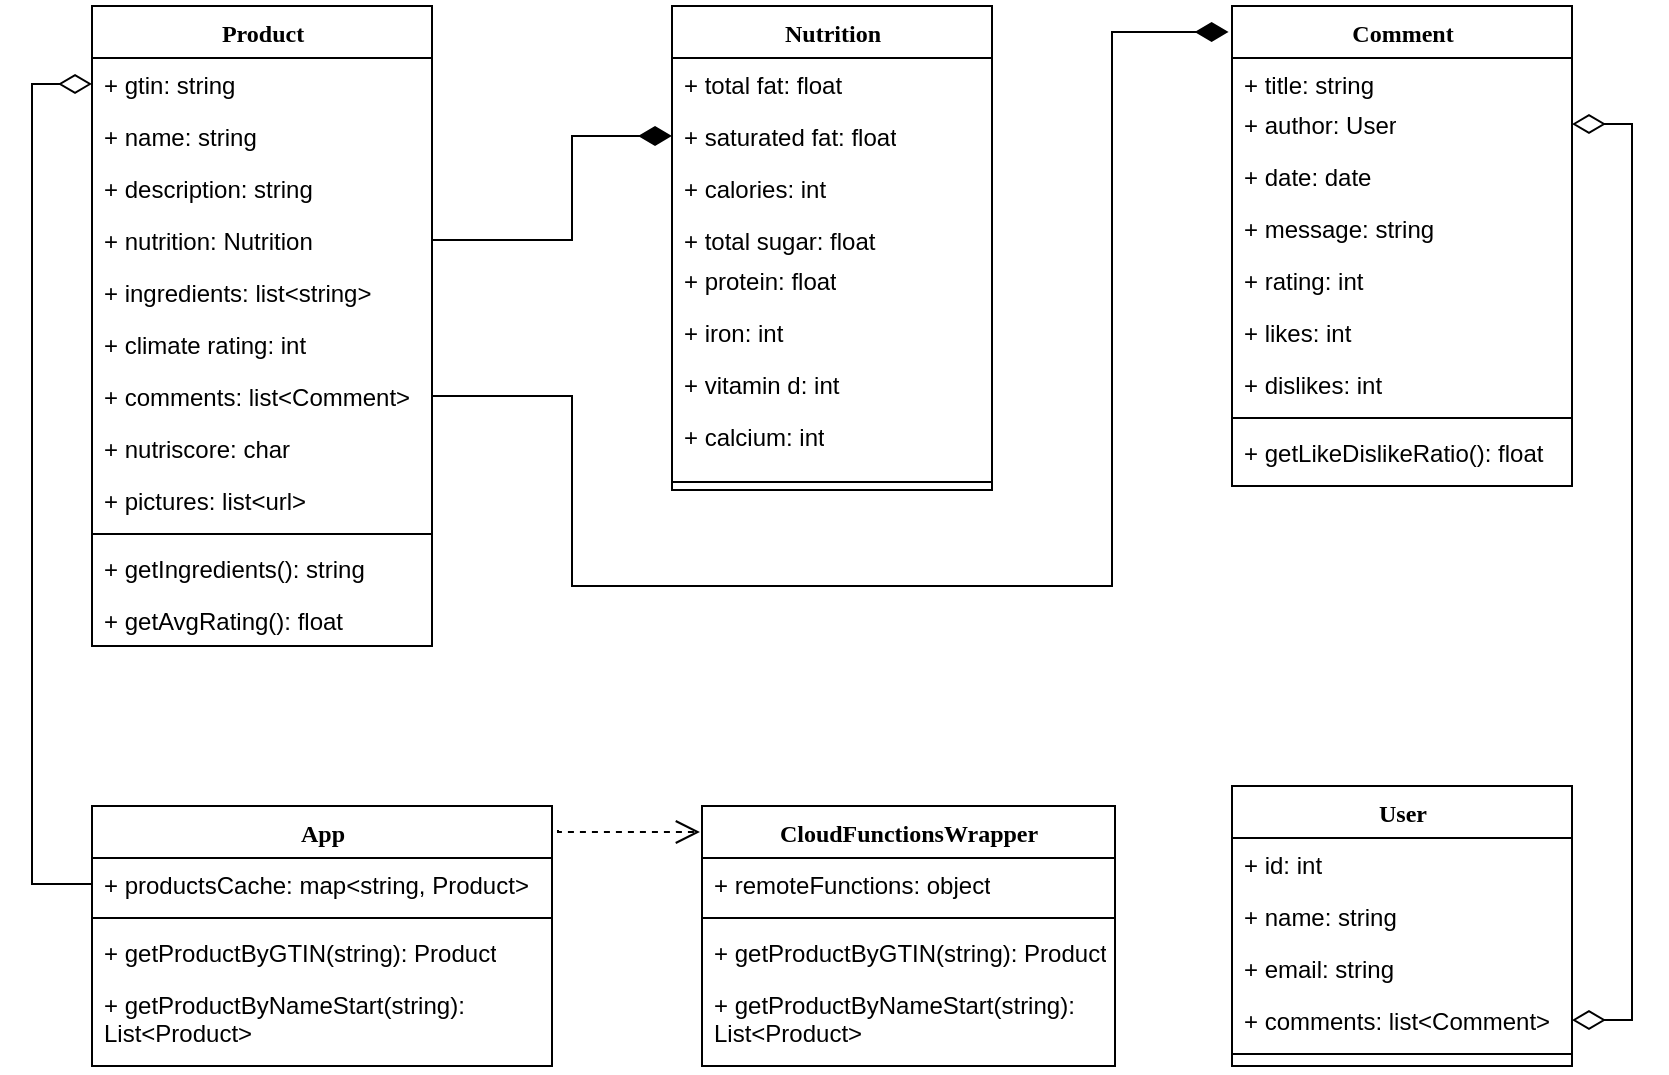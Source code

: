 <mxfile version="15.7.4" type="github"><diagram name="Page-1" id="9f46799a-70d6-7492-0946-bef42562c5a5"><mxGraphModel dx="1550" dy="888" grid="1" gridSize="10" guides="1" tooltips="1" connect="1" arrows="1" fold="1" page="1" pageScale="1" pageWidth="3300" pageHeight="2339" background="none" math="0" shadow="0"><root><mxCell id="0"/><mxCell id="1" parent="0"/><mxCell id="14" value="Product" style="swimlane;html=1;fontStyle=1;align=center;verticalAlign=top;childLayout=stackLayout;horizontal=1;startSize=26;horizontalStack=0;resizeParent=1;resizeLast=0;collapsible=1;marginBottom=0;swimlaneFillColor=none;rounded=0;shadow=0;comic=0;labelBackgroundColor=none;strokeWidth=1;fillColor=none;fontFamily=Verdana;fontSize=12;deletable=0;" parent="1" vertex="1"><mxGeometry x="120" y="130" width="170" height="320" as="geometry"><mxRectangle x="90" y="83" width="100" height="26" as="alternateBounds"/></mxGeometry></mxCell><mxCell id="19" value="+ gtin: string" style="text;html=1;strokeColor=none;fillColor=none;align=left;verticalAlign=top;spacingLeft=4;spacingRight=4;whiteSpace=wrap;overflow=hidden;rotatable=0;points=[[0,0.5],[1,0.5]];portConstraint=eastwest;deletable=0;" parent="14" vertex="1"><mxGeometry y="26" width="170" height="26" as="geometry"/></mxCell><mxCell id="15" value="+ name: string" style="text;html=1;strokeColor=none;fillColor=none;align=left;verticalAlign=top;spacingLeft=4;spacingRight=4;whiteSpace=wrap;overflow=hidden;rotatable=0;points=[[0,0.5],[1,0.5]];portConstraint=eastwest;deletable=0;" parent="14" vertex="1"><mxGeometry y="52" width="170" height="26" as="geometry"/></mxCell><mxCell id="58" value="+ description: string" style="text;html=1;strokeColor=none;fillColor=none;align=left;verticalAlign=top;spacingLeft=4;spacingRight=4;whiteSpace=wrap;overflow=hidden;rotatable=0;points=[[0,0.5],[1,0.5]];portConstraint=eastwest;deletable=0;" parent="14" vertex="1"><mxGeometry y="78" width="170" height="26" as="geometry"/></mxCell><mxCell id="17" value="+ nutrition: Nutrition" style="text;html=1;strokeColor=none;fillColor=none;align=left;verticalAlign=top;spacingLeft=4;spacingRight=4;whiteSpace=wrap;overflow=hidden;rotatable=0;points=[[0,0.5],[1,0.5]];portConstraint=eastwest;deletable=0;" parent="14" vertex="1"><mxGeometry y="104" width="170" height="26" as="geometry"/></mxCell><mxCell id="18" value="+ ingredients: list&amp;lt;string&amp;gt;" style="text;html=1;strokeColor=none;fillColor=none;align=left;verticalAlign=top;spacingLeft=4;spacingRight=4;whiteSpace=wrap;overflow=hidden;rotatable=0;points=[[0,0.5],[1,0.5]];portConstraint=eastwest;deletable=0;" parent="14" vertex="1"><mxGeometry y="130" width="170" height="26" as="geometry"/></mxCell><mxCell id="59" value="+ climate rating: int" style="text;html=1;strokeColor=none;fillColor=none;align=left;verticalAlign=top;spacingLeft=4;spacingRight=4;whiteSpace=wrap;overflow=hidden;rotatable=0;points=[[0,0.5],[1,0.5]];portConstraint=eastwest;deletable=0;" parent="14" vertex="1"><mxGeometry y="156" width="170" height="26" as="geometry"/></mxCell><mxCell id="16" value="+ comments: list&amp;lt;Comment&amp;gt;" style="text;html=1;strokeColor=none;fillColor=none;align=left;verticalAlign=top;spacingLeft=4;spacingRight=4;whiteSpace=wrap;overflow=hidden;rotatable=0;points=[[0,0.5],[1,0.5]];portConstraint=eastwest;deletable=0;" parent="14" vertex="1"><mxGeometry y="182" width="170" height="26" as="geometry"/></mxCell><mxCell id="83" value="+ nutriscore: char" style="text;html=1;strokeColor=none;fillColor=none;align=left;verticalAlign=top;spacingLeft=4;spacingRight=4;whiteSpace=wrap;overflow=hidden;rotatable=0;points=[[0,0.5],[1,0.5]];portConstraint=eastwest;deletable=0;" parent="14" vertex="1"><mxGeometry y="208" width="170" height="26" as="geometry"/></mxCell><mxCell id="108" value="+ pictures: list&amp;lt;url&amp;gt;" style="text;html=1;strokeColor=none;fillColor=none;align=left;verticalAlign=top;spacingLeft=4;spacingRight=4;whiteSpace=wrap;overflow=hidden;rotatable=0;points=[[0,0.5],[1,0.5]];portConstraint=eastwest;deletable=0;" parent="14" vertex="1"><mxGeometry y="234" width="170" height="26" as="geometry"/></mxCell><mxCell id="20" value="" style="line;html=1;strokeWidth=1;fillColor=none;align=left;verticalAlign=middle;spacingTop=-1;spacingLeft=3;spacingRight=3;rotatable=0;labelPosition=right;points=[];portConstraint=eastwest;deletable=0;" parent="14" vertex="1"><mxGeometry y="260" width="170" height="8" as="geometry"/></mxCell><mxCell id="21" value="+ getIngredients(): string" style="text;html=1;strokeColor=none;fillColor=none;align=left;verticalAlign=top;spacingLeft=4;spacingRight=4;whiteSpace=wrap;overflow=hidden;rotatable=0;points=[[0,0.5],[1,0.5]];portConstraint=eastwest;deletable=0;" parent="14" vertex="1"><mxGeometry y="268" width="170" height="26" as="geometry"/></mxCell><mxCell id="106" value="+ getAvgRating(): float" style="text;html=1;strokeColor=none;fillColor=none;align=left;verticalAlign=top;spacingLeft=4;spacingRight=4;whiteSpace=wrap;overflow=hidden;rotatable=0;points=[[0,0.5],[1,0.5]];portConstraint=eastwest;deletable=0;" parent="14" vertex="1"><mxGeometry y="294" width="170" height="26" as="geometry"/></mxCell><mxCell id="35" value="Nutrition" style="swimlane;html=1;fontStyle=1;align=center;verticalAlign=top;childLayout=stackLayout;horizontal=1;startSize=26;horizontalStack=0;resizeParent=1;resizeLast=0;collapsible=1;marginBottom=0;swimlaneFillColor=none;rounded=0;shadow=0;comic=0;labelBackgroundColor=none;strokeWidth=1;fillColor=none;fontFamily=Verdana;fontSize=12;deletable=0;" parent="1" vertex="1"><mxGeometry x="410" y="130" width="160" height="242" as="geometry"><mxRectangle x="90" y="83" width="100" height="26" as="alternateBounds"/></mxGeometry></mxCell><mxCell id="37" value="+ total fat: float" style="text;html=1;strokeColor=none;fillColor=none;align=left;verticalAlign=top;spacingLeft=4;spacingRight=4;whiteSpace=wrap;overflow=hidden;rotatable=0;points=[[0,0.5],[1,0.5]];portConstraint=eastwest;deletable=0;" parent="35" vertex="1"><mxGeometry y="26" width="160" height="26" as="geometry"/></mxCell><mxCell id="38" value="+ saturated fat: float" style="text;html=1;strokeColor=none;fillColor=none;align=left;verticalAlign=top;spacingLeft=4;spacingRight=4;whiteSpace=wrap;overflow=hidden;rotatable=0;points=[[0,0.5],[1,0.5]];portConstraint=eastwest;deletable=0;" parent="35" vertex="1"><mxGeometry y="52" width="160" height="26" as="geometry"/></mxCell><mxCell id="39" value="+ calories: int" style="text;html=1;strokeColor=none;fillColor=none;align=left;verticalAlign=top;spacingLeft=4;spacingRight=4;whiteSpace=wrap;overflow=hidden;rotatable=0;points=[[0,0.5],[1,0.5]];portConstraint=eastwest;deletable=0;" parent="35" vertex="1"><mxGeometry y="78" width="160" height="26" as="geometry"/></mxCell><mxCell id="40" value="+ total sugar: float" style="text;html=1;strokeColor=none;fillColor=none;align=left;verticalAlign=top;spacingLeft=4;spacingRight=4;whiteSpace=wrap;overflow=hidden;rotatable=0;points=[[0,0.5],[1,0.5]];portConstraint=eastwest;deletable=0;" parent="35" vertex="1"><mxGeometry y="104" width="160" height="20" as="geometry"/></mxCell><mxCell id="54" value="+ protein: float" style="text;html=1;strokeColor=none;fillColor=none;align=left;verticalAlign=top;spacingLeft=4;spacingRight=4;whiteSpace=wrap;overflow=hidden;rotatable=0;points=[[0,0.5],[1,0.5]];portConstraint=eastwest;deletable=0;" parent="35" vertex="1"><mxGeometry y="124" width="160" height="26" as="geometry"/></mxCell><mxCell id="56" value="+ iron: int" style="text;html=1;strokeColor=none;fillColor=none;align=left;verticalAlign=top;spacingLeft=4;spacingRight=4;whiteSpace=wrap;overflow=hidden;rotatable=0;points=[[0,0.5],[1,0.5]];portConstraint=eastwest;deletable=0;" parent="35" vertex="1"><mxGeometry y="150" width="160" height="26" as="geometry"/></mxCell><mxCell id="53" value="+ vitamin d: int" style="text;html=1;strokeColor=none;fillColor=none;align=left;verticalAlign=top;spacingLeft=4;spacingRight=4;whiteSpace=wrap;overflow=hidden;rotatable=0;points=[[0,0.5],[1,0.5]];portConstraint=eastwest;deletable=0;" parent="35" vertex="1"><mxGeometry y="176" width="160" height="26" as="geometry"/></mxCell><mxCell id="42" value="+ calcium: int" style="text;html=1;strokeColor=none;fillColor=none;align=left;verticalAlign=top;spacingLeft=4;spacingRight=4;whiteSpace=wrap;overflow=hidden;rotatable=0;points=[[0,0.5],[1,0.5]];portConstraint=eastwest;deletable=0;" parent="35" vertex="1"><mxGeometry y="202" width="160" height="32" as="geometry"/></mxCell><mxCell id="41" value="" style="line;html=1;strokeWidth=1;fillColor=none;align=left;verticalAlign=middle;spacingTop=-1;spacingLeft=3;spacingRight=3;rotatable=0;labelPosition=right;points=[];portConstraint=eastwest;deletable=0;" parent="35" vertex="1"><mxGeometry y="234" width="160" height="8" as="geometry"/></mxCell><mxCell id="98" style="edgeStyle=orthogonalEdgeStyle;rounded=0;orthogonalLoop=1;jettySize=auto;html=1;exitX=1.013;exitY=0.092;exitDx=0;exitDy=0;entryX=-0.005;entryY=0.1;entryDx=0;entryDy=0;dashed=1;endArrow=open;endFill=0;deletable=0;endSize=10;exitPerimeter=0;entryPerimeter=0;" parent="1" source="44" target="89" edge="1"><mxGeometry relative="1" as="geometry"><Array as="points"><mxPoint x="353" y="543"/></Array></mxGeometry></mxCell><mxCell id="44" value="App" style="swimlane;html=1;fontStyle=1;align=center;verticalAlign=top;childLayout=stackLayout;horizontal=1;startSize=26;horizontalStack=0;resizeParent=1;resizeLast=0;collapsible=1;marginBottom=0;swimlaneFillColor=none;rounded=0;shadow=0;comic=0;labelBackgroundColor=none;strokeWidth=1;fillColor=none;fontFamily=Verdana;fontSize=12;deletable=0;" parent="1" vertex="1"><mxGeometry x="120" y="530" width="230" height="130" as="geometry"><mxRectangle x="90" y="83" width="100" height="26" as="alternateBounds"/></mxGeometry></mxCell><mxCell id="45" value="+ productsCache: map&amp;lt;string, Product&amp;gt;" style="text;html=1;strokeColor=none;fillColor=none;align=left;verticalAlign=top;spacingLeft=4;spacingRight=4;whiteSpace=wrap;overflow=hidden;rotatable=0;points=[[0,0.5],[1,0.5]];portConstraint=eastwest;deletable=0;" parent="44" vertex="1"><mxGeometry y="26" width="230" height="26" as="geometry"/></mxCell><mxCell id="50" value="" style="line;html=1;strokeWidth=1;fillColor=none;align=left;verticalAlign=middle;spacingTop=-1;spacingLeft=3;spacingRight=3;rotatable=0;labelPosition=right;points=[];portConstraint=eastwest;deletable=0;" parent="44" vertex="1"><mxGeometry y="52" width="230" height="8" as="geometry"/></mxCell><mxCell id="51" value="+ getProductByGTIN(string): Product" style="text;html=1;strokeColor=none;fillColor=none;align=left;verticalAlign=top;spacingLeft=4;spacingRight=4;whiteSpace=wrap;overflow=hidden;rotatable=0;points=[[0,0.5],[1,0.5]];portConstraint=eastwest;deletable=0;" parent="44" vertex="1"><mxGeometry y="60" width="230" height="26" as="geometry"/></mxCell><mxCell id="105" value="+ getProductByNameStart(string): List&amp;lt;Product&amp;gt;" style="text;html=1;strokeColor=none;fillColor=none;align=left;verticalAlign=top;spacingLeft=4;spacingRight=4;whiteSpace=wrap;overflow=hidden;rotatable=0;points=[[0,0.5],[1,0.5]];portConstraint=eastwest;deletable=0;" parent="44" vertex="1"><mxGeometry y="86" width="230" height="44" as="geometry"/></mxCell><mxCell id="71" value="Comment" style="swimlane;html=1;fontStyle=1;align=center;verticalAlign=top;childLayout=stackLayout;horizontal=1;startSize=26;horizontalStack=0;resizeParent=1;resizeLast=0;collapsible=1;marginBottom=0;swimlaneFillColor=none;rounded=0;shadow=0;comic=0;labelBackgroundColor=none;strokeWidth=1;fillColor=none;fontFamily=Verdana;fontSize=12;deletable=0;" parent="1" vertex="1"><mxGeometry x="690" y="130" width="170" height="240" as="geometry"><mxRectangle x="90" y="83" width="100" height="26" as="alternateBounds"/></mxGeometry></mxCell><mxCell id="128" value="+ title: string" style="text;html=1;strokeColor=none;fillColor=none;align=left;verticalAlign=top;spacingLeft=4;spacingRight=4;whiteSpace=wrap;overflow=hidden;rotatable=0;points=[[0,0.5],[1,0.5]];portConstraint=eastwest;deletable=0;" parent="71" vertex="1"><mxGeometry y="26" width="170" height="20" as="geometry"/></mxCell><mxCell id="72" value="+ author: User" style="text;html=1;strokeColor=none;fillColor=none;align=left;verticalAlign=top;spacingLeft=4;spacingRight=4;whiteSpace=wrap;overflow=hidden;rotatable=0;points=[[0,0.5],[1,0.5]];portConstraint=eastwest;deletable=0;" parent="71" vertex="1"><mxGeometry y="46" width="170" height="26" as="geometry"/></mxCell><mxCell id="129" value="+ date: date" style="text;html=1;strokeColor=none;fillColor=none;align=left;verticalAlign=top;spacingLeft=4;spacingRight=4;whiteSpace=wrap;overflow=hidden;rotatable=0;points=[[0,0.5],[1,0.5]];portConstraint=eastwest;deletable=0;" parent="71" vertex="1"><mxGeometry y="72" width="170" height="26" as="geometry"/></mxCell><mxCell id="74" value="+ message: string" style="text;html=1;strokeColor=none;fillColor=none;align=left;verticalAlign=top;spacingLeft=4;spacingRight=4;whiteSpace=wrap;overflow=hidden;rotatable=0;points=[[0,0.5],[1,0.5]];portConstraint=eastwest;deletable=0;" parent="71" vertex="1"><mxGeometry y="98" width="170" height="26" as="geometry"/></mxCell><mxCell id="75" value="+ rating: int" style="text;html=1;strokeColor=none;fillColor=none;align=left;verticalAlign=top;spacingLeft=4;spacingRight=4;whiteSpace=wrap;overflow=hidden;rotatable=0;points=[[0,0.5],[1,0.5]];portConstraint=eastwest;deletable=0;" parent="71" vertex="1"><mxGeometry y="124" width="170" height="26" as="geometry"/></mxCell><mxCell id="76" value="+ likes: int" style="text;html=1;strokeColor=none;fillColor=none;align=left;verticalAlign=top;spacingLeft=4;spacingRight=4;whiteSpace=wrap;overflow=hidden;rotatable=0;points=[[0,0.5],[1,0.5]];portConstraint=eastwest;deletable=0;" parent="71" vertex="1"><mxGeometry y="150" width="170" height="26" as="geometry"/></mxCell><mxCell id="77" value="+ dislikes: int" style="text;html=1;strokeColor=none;fillColor=none;align=left;verticalAlign=top;spacingLeft=4;spacingRight=4;whiteSpace=wrap;overflow=hidden;rotatable=0;points=[[0,0.5],[1,0.5]];portConstraint=eastwest;deletable=0;" parent="71" vertex="1"><mxGeometry y="176" width="170" height="26" as="geometry"/></mxCell><mxCell id="80" value="" style="line;html=1;strokeWidth=1;fillColor=none;align=left;verticalAlign=middle;spacingTop=-1;spacingLeft=3;spacingRight=3;rotatable=0;labelPosition=right;points=[];portConstraint=eastwest;deletable=0;" parent="71" vertex="1"><mxGeometry y="202" width="170" height="8" as="geometry"/></mxCell><mxCell id="107" value="+ getLikeDislikeRatio(): float" style="text;html=1;strokeColor=none;fillColor=none;align=left;verticalAlign=top;spacingLeft=4;spacingRight=4;whiteSpace=wrap;overflow=hidden;rotatable=0;points=[[0,0.5],[1,0.5]];portConstraint=eastwest;deletable=0;" parent="71" vertex="1"><mxGeometry y="210" width="170" height="26" as="geometry"/></mxCell><mxCell id="89" value="CloudFunctionsWrapper" style="swimlane;html=1;fontStyle=1;align=center;verticalAlign=top;childLayout=stackLayout;horizontal=1;startSize=26;horizontalStack=0;resizeParent=1;resizeLast=0;collapsible=1;marginBottom=0;swimlaneFillColor=none;rounded=0;shadow=0;comic=0;labelBackgroundColor=none;strokeWidth=1;fillColor=none;fontFamily=Verdana;fontSize=12;deletable=0;" parent="1" vertex="1"><mxGeometry x="425" y="530" width="206.5" height="130" as="geometry"><mxRectangle x="90" y="83" width="100" height="26" as="alternateBounds"/></mxGeometry></mxCell><mxCell id="90" value="+ remoteFunctions: object" style="text;html=1;strokeColor=none;fillColor=none;align=left;verticalAlign=top;spacingLeft=4;spacingRight=4;whiteSpace=wrap;overflow=hidden;rotatable=0;points=[[0,0.5],[1,0.5]];portConstraint=eastwest;deletable=0;" parent="89" vertex="1"><mxGeometry y="26" width="206.5" height="26" as="geometry"/></mxCell><mxCell id="91" value="" style="line;html=1;strokeWidth=1;fillColor=none;align=left;verticalAlign=middle;spacingTop=-1;spacingLeft=3;spacingRight=3;rotatable=0;labelPosition=right;points=[];portConstraint=eastwest;deletable=0;" parent="89" vertex="1"><mxGeometry y="52" width="206.5" height="8" as="geometry"/></mxCell><mxCell id="92" value="+ getProductByGTIN(string): Product" style="text;html=1;strokeColor=none;fillColor=none;align=left;verticalAlign=top;spacingLeft=4;spacingRight=4;whiteSpace=wrap;overflow=hidden;rotatable=0;points=[[0,0.5],[1,0.5]];portConstraint=eastwest;deletable=0;" parent="89" vertex="1"><mxGeometry y="60" width="206.5" height="26" as="geometry"/></mxCell><mxCell id="104" value="+ getProductByNameStart(string): List&amp;lt;Product&amp;gt;" style="text;html=1;strokeColor=none;fillColor=none;align=left;verticalAlign=top;spacingLeft=4;spacingRight=4;whiteSpace=wrap;overflow=hidden;rotatable=0;points=[[0,0.5],[1,0.5]];portConstraint=eastwest;deletable=0;" parent="89" vertex="1"><mxGeometry y="86" width="206.5" height="44" as="geometry"/></mxCell><mxCell id="96" style="edgeStyle=orthogonalEdgeStyle;rounded=0;orthogonalLoop=1;jettySize=auto;html=1;exitX=0;exitY=0.5;exitDx=0;exitDy=0;entryX=0;entryY=0.5;entryDx=0;entryDy=0;endArrow=diamondThin;endFill=0;strokeWidth=1;endSize=14;deletable=0;" parent="1" source="45" target="19" edge="1"><mxGeometry relative="1" as="geometry"/></mxCell><mxCell id="109" value="User" style="swimlane;html=1;fontStyle=1;align=center;verticalAlign=top;childLayout=stackLayout;horizontal=1;startSize=26;horizontalStack=0;resizeParent=1;resizeLast=0;collapsible=1;marginBottom=0;swimlaneFillColor=none;rounded=0;shadow=0;comic=0;labelBackgroundColor=none;strokeWidth=1;fillColor=none;fontFamily=Verdana;fontSize=12;deletable=0;" parent="1" vertex="1"><mxGeometry x="690" y="520" width="170" height="140" as="geometry"><mxRectangle x="90" y="83" width="100" height="26" as="alternateBounds"/></mxGeometry></mxCell><mxCell id="110" value="+ id: int" style="text;html=1;strokeColor=none;fillColor=none;align=left;verticalAlign=top;spacingLeft=4;spacingRight=4;whiteSpace=wrap;overflow=hidden;rotatable=0;points=[[0,0.5],[1,0.5]];portConstraint=eastwest;deletable=0;" parent="109" vertex="1"><mxGeometry y="26" width="170" height="26" as="geometry"/></mxCell><mxCell id="123" value="+ name: string" style="text;html=1;strokeColor=none;fillColor=none;align=left;verticalAlign=top;spacingLeft=4;spacingRight=4;whiteSpace=wrap;overflow=hidden;rotatable=0;points=[[0,0.5],[1,0.5]];portConstraint=eastwest;deletable=0;" parent="109" vertex="1"><mxGeometry y="52" width="170" height="26" as="geometry"/></mxCell><mxCell id="111" value="+ email: string" style="text;html=1;strokeColor=none;fillColor=none;align=left;verticalAlign=top;spacingLeft=4;spacingRight=4;whiteSpace=wrap;overflow=hidden;rotatable=0;points=[[0,0.5],[1,0.5]];portConstraint=eastwest;deletable=0;" parent="109" vertex="1"><mxGeometry y="78" width="170" height="26" as="geometry"/></mxCell><mxCell id="122" value="+ comments: list&amp;lt;Comment&amp;gt;" style="text;html=1;strokeColor=none;fillColor=none;align=left;verticalAlign=top;spacingLeft=4;spacingRight=4;whiteSpace=wrap;overflow=hidden;rotatable=0;points=[[0,0.5],[1,0.5]];portConstraint=eastwest;deletable=0;" parent="109" vertex="1"><mxGeometry y="104" width="170" height="26" as="geometry"/></mxCell><mxCell id="118" value="" style="line;html=1;strokeWidth=1;fillColor=none;align=left;verticalAlign=middle;spacingTop=-1;spacingLeft=3;spacingRight=3;rotatable=0;labelPosition=right;points=[];portConstraint=eastwest;deletable=0;" parent="109" vertex="1"><mxGeometry y="130" width="170" height="8" as="geometry"/></mxCell><mxCell id="124" style="edgeStyle=orthogonalEdgeStyle;rounded=0;orthogonalLoop=1;jettySize=auto;html=1;exitX=1;exitY=0.5;exitDx=0;exitDy=0;entryX=1;entryY=0.5;entryDx=0;entryDy=0;startArrow=diamondThin;startFill=0;endArrow=diamondThin;endFill=0;startSize=14;endSize=14;strokeWidth=1;" parent="1" source="72" target="122" edge="1"><mxGeometry relative="1" as="geometry"/></mxCell><mxCell id="126" style="edgeStyle=orthogonalEdgeStyle;rounded=0;orthogonalLoop=1;jettySize=auto;html=1;exitX=1;exitY=0.5;exitDx=0;exitDy=0;entryX=-0.01;entryY=0.054;entryDx=0;entryDy=0;entryPerimeter=0;endArrow=diamondThin;endFill=1;strokeWidth=1;endSize=14;" parent="1" source="16" target="71" edge="1"><mxGeometry relative="1" as="geometry"><Array as="points"><mxPoint x="360" y="325"/><mxPoint x="360" y="420"/><mxPoint x="630" y="420"/><mxPoint x="630" y="143"/></Array></mxGeometry></mxCell><mxCell id="127" style="edgeStyle=orthogonalEdgeStyle;rounded=0;orthogonalLoop=1;jettySize=auto;html=1;exitX=1;exitY=0.5;exitDx=0;exitDy=0;entryX=0;entryY=0.5;entryDx=0;entryDy=0;endArrow=diamondThin;endFill=1;endSize=14;" parent="1" source="17" target="38" edge="1"><mxGeometry relative="1" as="geometry"><Array as="points"><mxPoint x="360" y="247"/><mxPoint x="360" y="195"/></Array></mxGeometry></mxCell></root></mxGraphModel></diagram></mxfile>